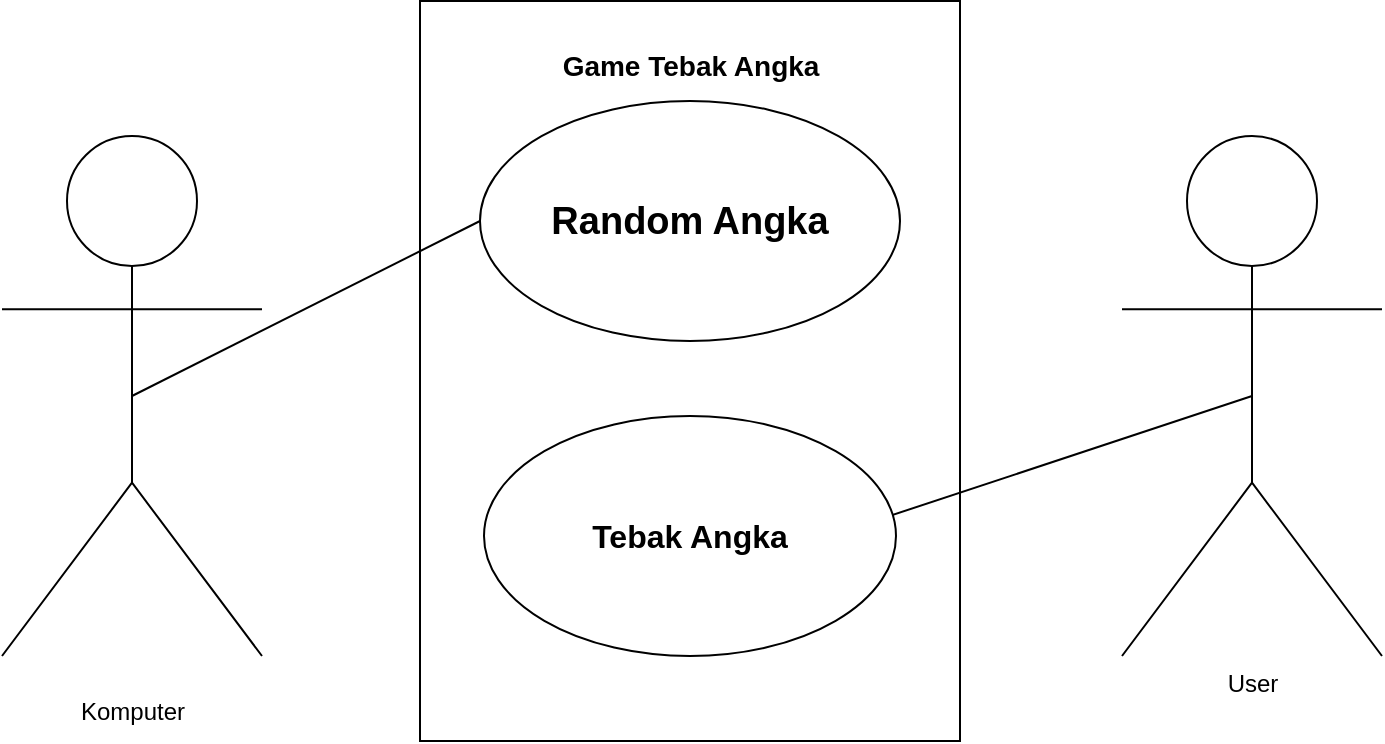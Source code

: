 <mxfile version="21.7.4" type="github">
  <diagram name="Halaman-1" id="V82dkAbF0rHgYJmhJMoL">
    <mxGraphModel dx="1173" dy="637" grid="1" gridSize="10" guides="1" tooltips="1" connect="1" arrows="1" fold="1" page="1" pageScale="1" pageWidth="827" pageHeight="1169" math="0" shadow="0">
      <root>
        <mxCell id="0" />
        <mxCell id="1" parent="0" />
        <mxCell id="fVk6r0a0oZ7ABELyVdkH-2" value="&lt;br&gt;Komputer" style="shape=umlActor;verticalLabelPosition=bottom;verticalAlign=top;html=1;outlineConnect=0;" vertex="1" parent="1">
          <mxGeometry x="70" y="190" width="130" height="260" as="geometry" />
        </mxCell>
        <mxCell id="fVk6r0a0oZ7ABELyVdkH-7" value="" style="rounded=0;whiteSpace=wrap;html=1;rotation=-90;shadow=0;glass=0;fillColor=default;strokeColor=default;align=center;" vertex="1" parent="1">
          <mxGeometry x="229" y="172.5" width="370" height="270" as="geometry" />
        </mxCell>
        <mxCell id="fVk6r0a0oZ7ABELyVdkH-10" value="&lt;b&gt;&lt;font style=&quot;font-size: 19px;&quot;&gt;Random Angka&lt;/font&gt;&lt;/b&gt;" style="ellipse;whiteSpace=wrap;html=1;" vertex="1" parent="1">
          <mxGeometry x="309" y="172.5" width="210" height="120" as="geometry" />
        </mxCell>
        <mxCell id="fVk6r0a0oZ7ABELyVdkH-11" value="" style="endArrow=none;html=1;rounded=0;exitX=0.243;exitY=0.37;exitDx=0;exitDy=0;exitPerimeter=0;entryX=0.5;entryY=0.5;entryDx=0;entryDy=0;entryPerimeter=0;" edge="1" parent="1" target="fVk6r0a0oZ7ABELyVdkH-15">
          <mxGeometry width="50" height="50" relative="1" as="geometry">
            <mxPoint x="470.0" y="394.46" as="sourcePoint" />
            <mxPoint x="690.1" y="350.0" as="targetPoint" />
            <Array as="points" />
          </mxGeometry>
        </mxCell>
        <mxCell id="fVk6r0a0oZ7ABELyVdkH-12" value="&lt;b&gt;&lt;font style=&quot;font-size: 16px;&quot;&gt;Tebak Angka&lt;/font&gt;&lt;/b&gt;" style="ellipse;whiteSpace=wrap;html=1;" vertex="1" parent="1">
          <mxGeometry x="311" y="330" width="206" height="120" as="geometry" />
        </mxCell>
        <mxCell id="fVk6r0a0oZ7ABELyVdkH-13" value="Game Tebak Angka" style="text;html=1;align=center;verticalAlign=middle;resizable=0;points=[];autosize=1;strokeColor=none;fillColor=none;fontStyle=1;fontSize=14;" vertex="1" parent="1">
          <mxGeometry x="339" y="140" width="150" height="30" as="geometry" />
        </mxCell>
        <mxCell id="fVk6r0a0oZ7ABELyVdkH-15" value="User" style="shape=umlActor;verticalLabelPosition=bottom;verticalAlign=top;html=1;outlineConnect=0;" vertex="1" parent="1">
          <mxGeometry x="630" y="190" width="130" height="260" as="geometry" />
        </mxCell>
        <mxCell id="fVk6r0a0oZ7ABELyVdkH-17" value="" style="endArrow=none;html=1;rounded=0;entryX=0;entryY=0.5;entryDx=0;entryDy=0;exitX=0.5;exitY=0.5;exitDx=0;exitDy=0;exitPerimeter=0;" edge="1" parent="1" source="fVk6r0a0oZ7ABELyVdkH-2" target="fVk6r0a0oZ7ABELyVdkH-10">
          <mxGeometry width="50" height="50" relative="1" as="geometry">
            <mxPoint x="140.0" y="314.46" as="sourcePoint" />
            <mxPoint x="320" y="250" as="targetPoint" />
            <Array as="points" />
          </mxGeometry>
        </mxCell>
      </root>
    </mxGraphModel>
  </diagram>
</mxfile>
